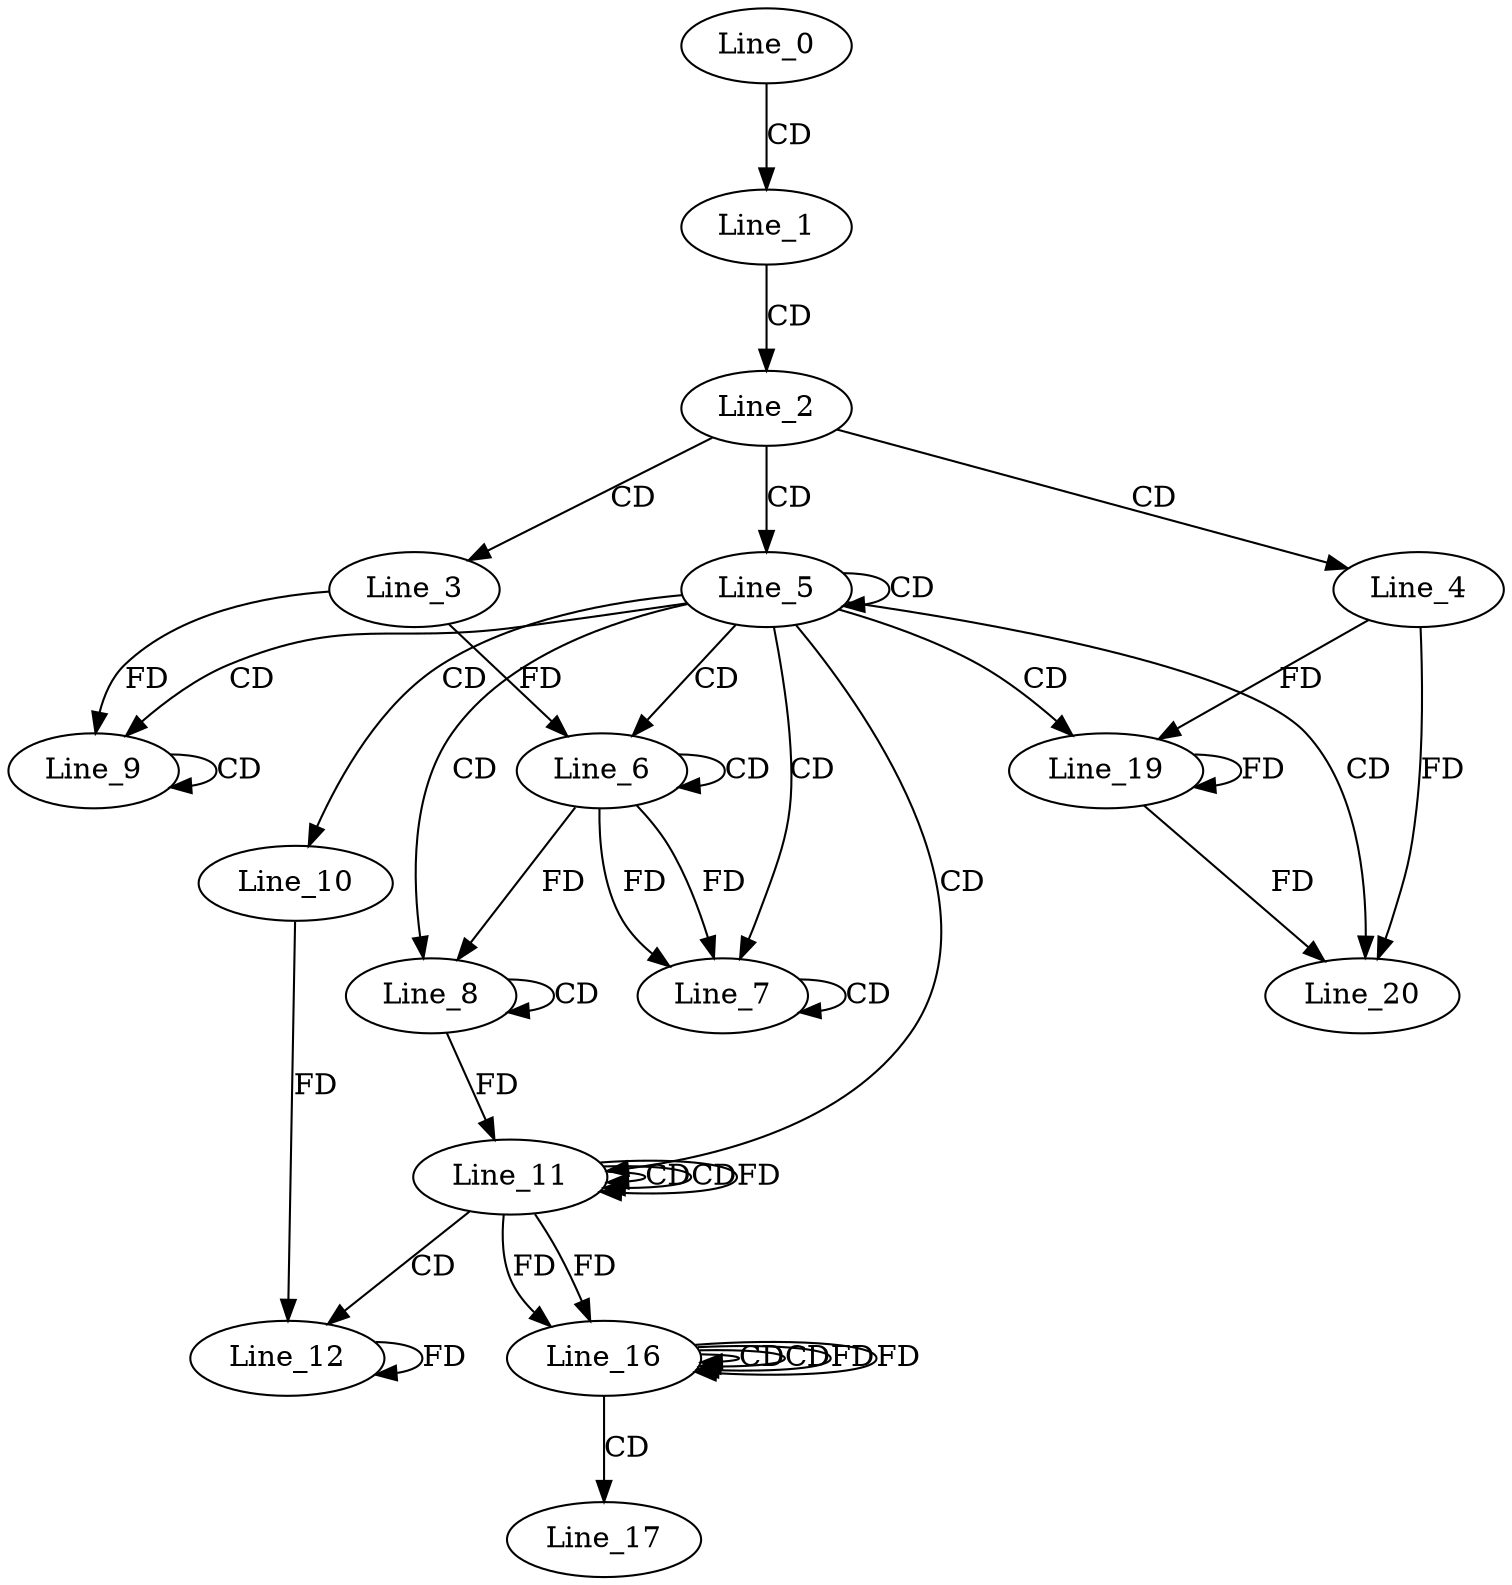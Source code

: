 digraph G {
  Line_0;
  Line_1;
  Line_2;
  Line_3;
  Line_4;
  Line_5;
  Line_6;
  Line_6;
  Line_7;
  Line_7;
  Line_8;
  Line_8;
  Line_9;
  Line_9;
  Line_9;
  Line_10;
  Line_11;
  Line_11;
  Line_11;
  Line_12;
  Line_12;
  Line_16;
  Line_16;
  Line_16;
  Line_17;
  Line_19;
  Line_19;
  Line_20;
  Line_0 -> Line_1 [ label="CD" ];
  Line_1 -> Line_2 [ label="CD" ];
  Line_2 -> Line_3 [ label="CD" ];
  Line_2 -> Line_4 [ label="CD" ];
  Line_2 -> Line_5 [ label="CD" ];
  Line_5 -> Line_5 [ label="CD" ];
  Line_5 -> Line_6 [ label="CD" ];
  Line_6 -> Line_6 [ label="CD" ];
  Line_3 -> Line_6 [ label="FD" ];
  Line_5 -> Line_7 [ label="CD" ];
  Line_6 -> Line_7 [ label="FD" ];
  Line_7 -> Line_7 [ label="CD" ];
  Line_6 -> Line_7 [ label="FD" ];
  Line_5 -> Line_8 [ label="CD" ];
  Line_8 -> Line_8 [ label="CD" ];
  Line_6 -> Line_8 [ label="FD" ];
  Line_5 -> Line_9 [ label="CD" ];
  Line_9 -> Line_9 [ label="CD" ];
  Line_3 -> Line_9 [ label="FD" ];
  Line_5 -> Line_10 [ label="CD" ];
  Line_5 -> Line_11 [ label="CD" ];
  Line_11 -> Line_11 [ label="CD" ];
  Line_8 -> Line_11 [ label="FD" ];
  Line_11 -> Line_11 [ label="CD" ];
  Line_11 -> Line_11 [ label="FD" ];
  Line_11 -> Line_12 [ label="CD" ];
  Line_12 -> Line_12 [ label="FD" ];
  Line_10 -> Line_12 [ label="FD" ];
  Line_16 -> Line_16 [ label="CD" ];
  Line_11 -> Line_16 [ label="FD" ];
  Line_16 -> Line_16 [ label="CD" ];
  Line_16 -> Line_16 [ label="FD" ];
  Line_11 -> Line_16 [ label="FD" ];
  Line_16 -> Line_17 [ label="CD" ];
  Line_5 -> Line_19 [ label="CD" ];
  Line_19 -> Line_19 [ label="FD" ];
  Line_4 -> Line_19 [ label="FD" ];
  Line_5 -> Line_20 [ label="CD" ];
  Line_19 -> Line_20 [ label="FD" ];
  Line_4 -> Line_20 [ label="FD" ];
  Line_16 -> Line_16 [ label="FD" ];
}
